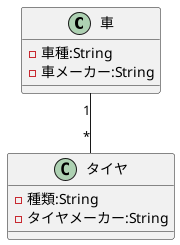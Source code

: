 @startuml クラス図
class 車 {
    - 車種:String
    - 車メーカー:String
}
class タイヤ {
    - 種類:String
    - タイヤメーカー:String
}

車 "1"--"*"タイヤ
@enduml